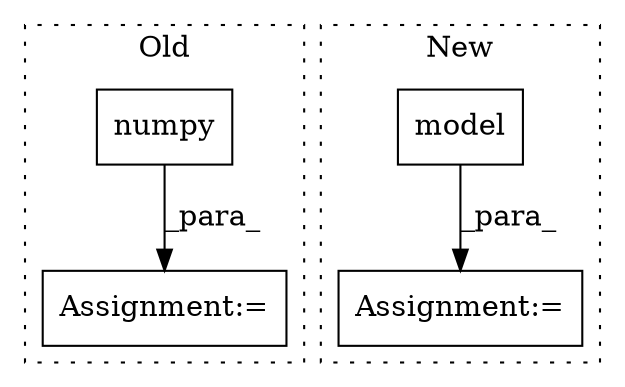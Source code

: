digraph G {
subgraph cluster0 {
1 [label="numpy" a="32" s="1803" l="7" shape="box"];
4 [label="Assignment:=" a="7" s="1917" l="29" shape="box"];
label = "Old";
style="dotted";
}
subgraph cluster1 {
2 [label="model" a="32" s="1807,1825" l="6,1" shape="box"];
3 [label="Assignment:=" a="7" s="1805" l="2" shape="box"];
label = "New";
style="dotted";
}
1 -> 4 [label="_para_"];
2 -> 3 [label="_para_"];
}